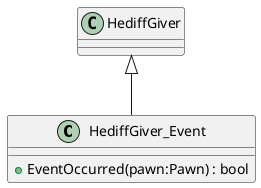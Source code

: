 @startuml
class HediffGiver_Event {
    + EventOccurred(pawn:Pawn) : bool
}
HediffGiver <|-- HediffGiver_Event
@enduml
